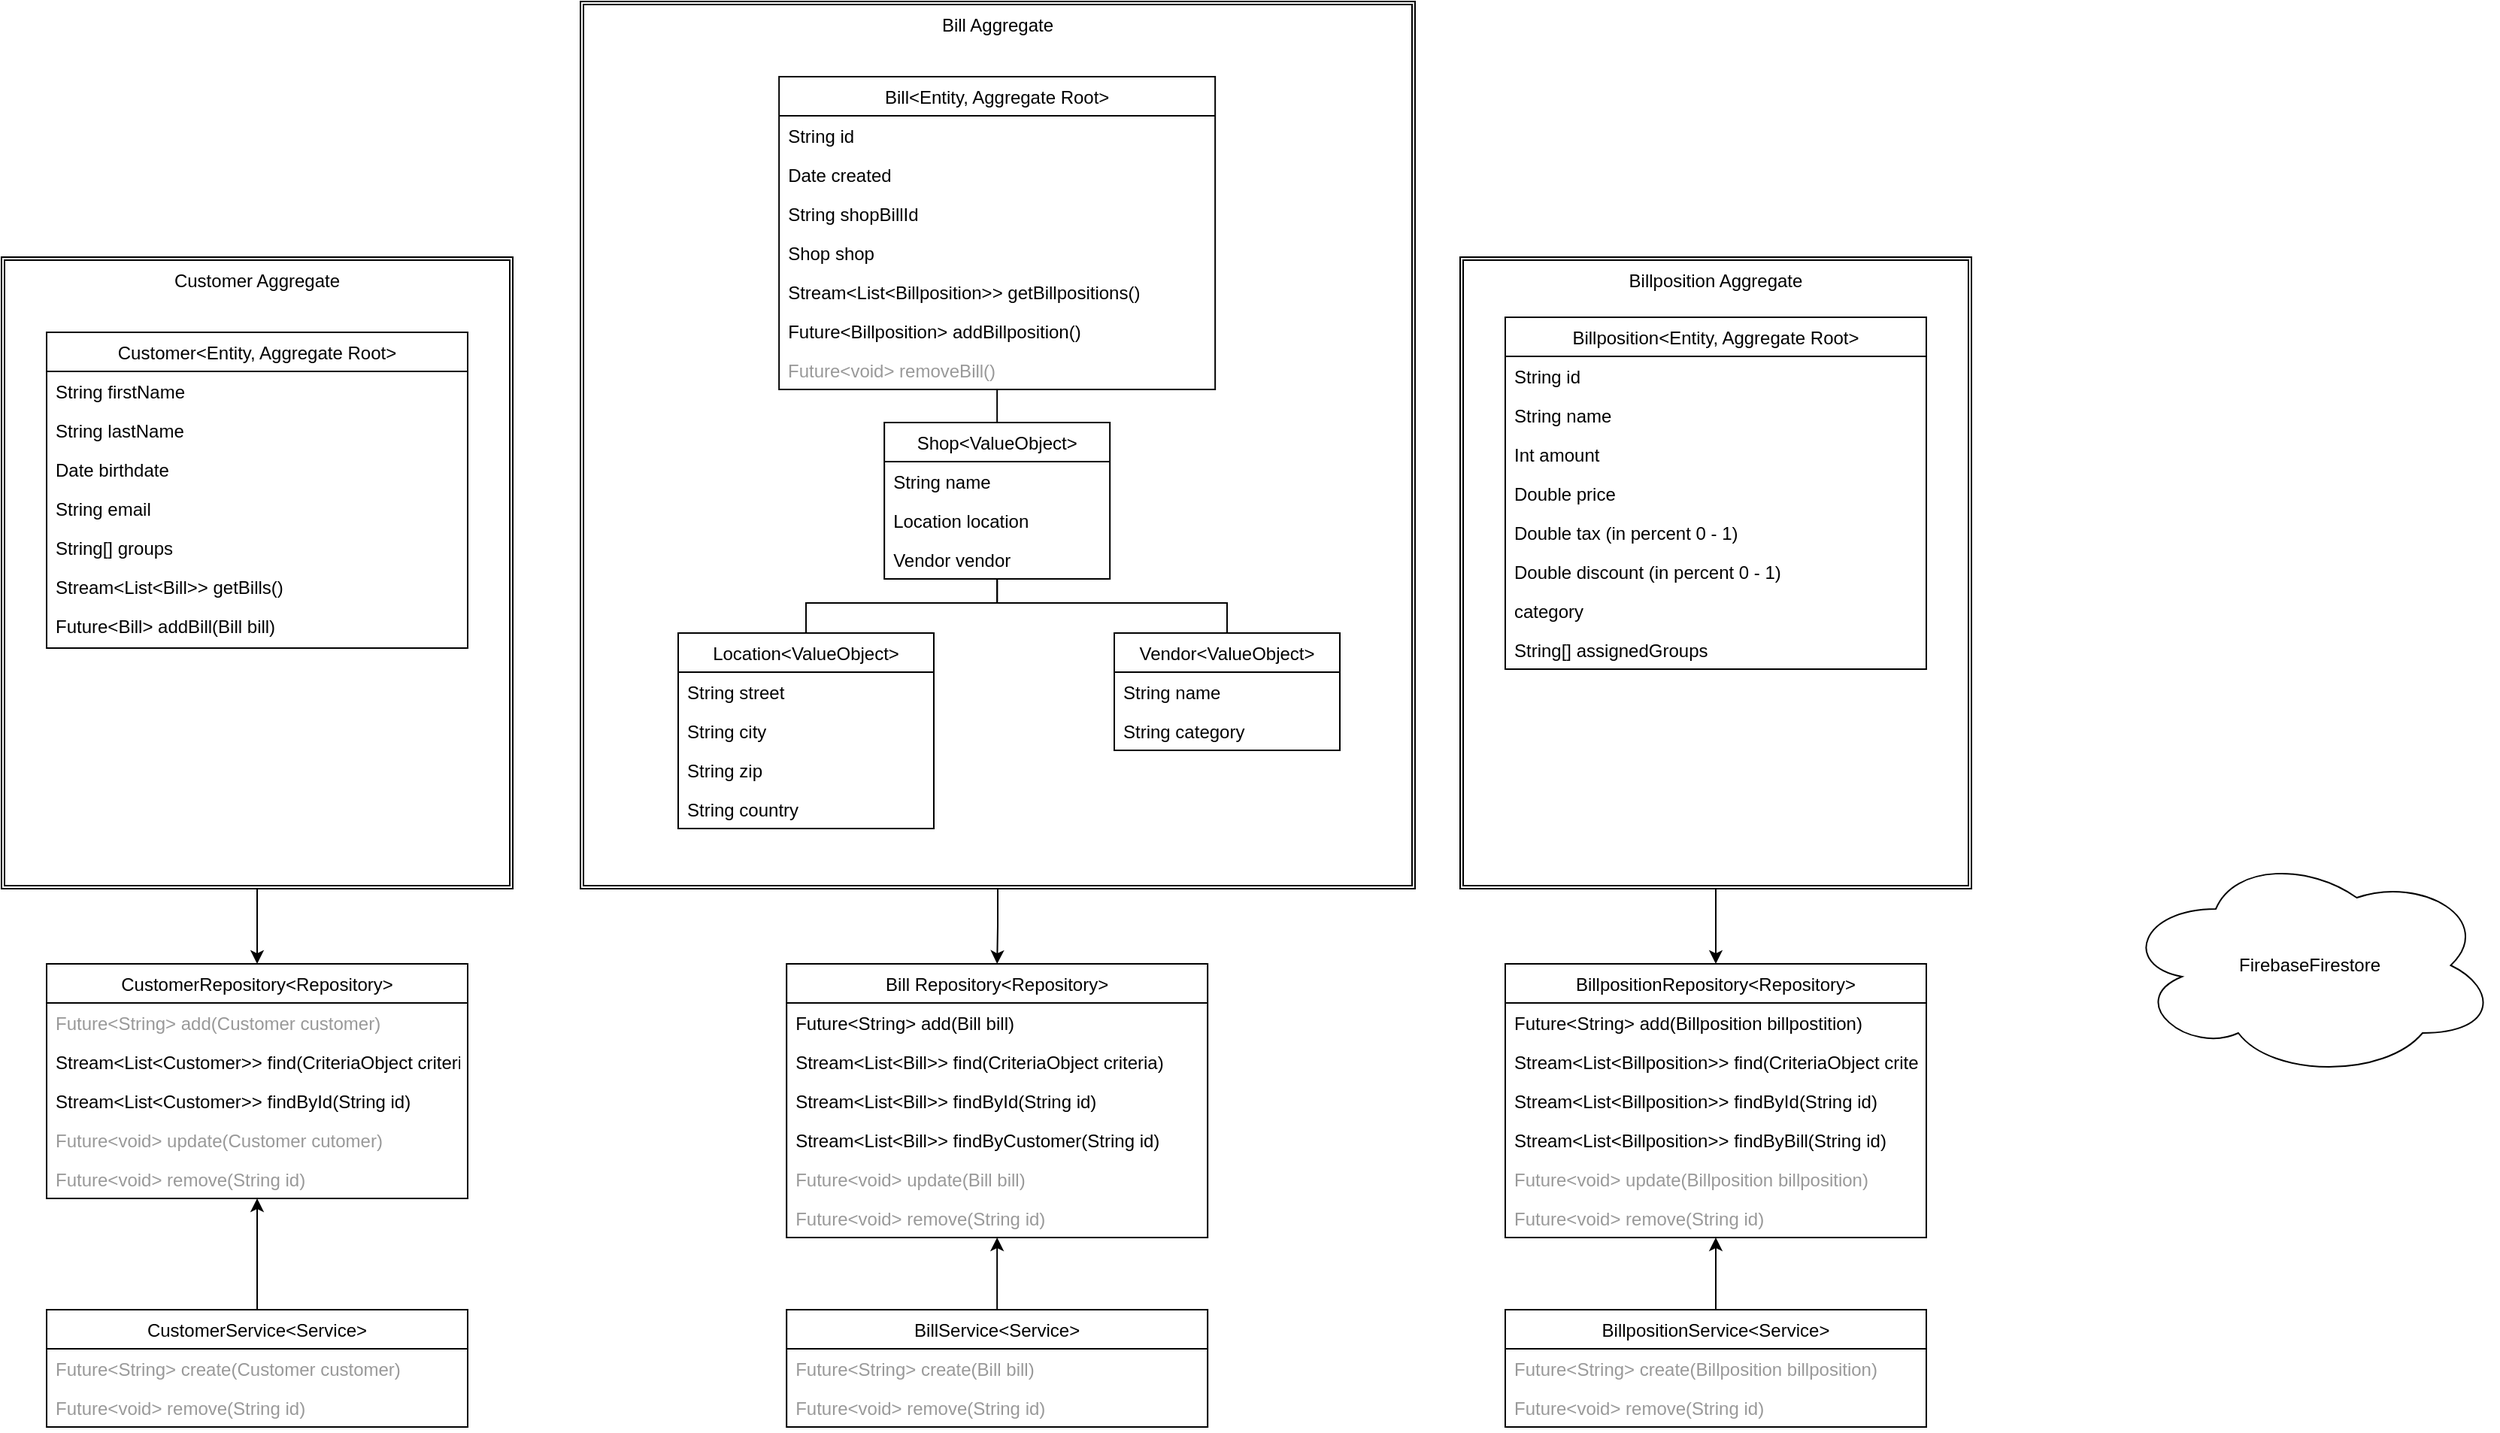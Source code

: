 <mxfile version="13.10.0" type="embed">
    <diagram id="IJSBEJnYF6t2t07DsjRq" name="Page-1">
        <mxGraphModel dx="1148" dy="1488" grid="1" gridSize="10" guides="1" tooltips="1" connect="1" arrows="1" fold="1" page="1" pageScale="1" pageWidth="1169" pageHeight="827" math="0" shadow="0">
            <root>
                <mxCell id="0"/>
                <mxCell id="1" parent="0"/>
                <mxCell id="71" style="edgeStyle=orthogonalEdgeStyle;rounded=0;orthogonalLoop=1;jettySize=auto;html=1;" parent="1" source="60" target="50" edge="1">
                    <mxGeometry relative="1" as="geometry"/>
                </mxCell>
                <mxCell id="60" value="Billposition Aggregate" style="shape=ext;double=1;rounded=0;whiteSpace=wrap;html=1;verticalAlign=top;" parent="1" vertex="1">
                    <mxGeometry x="1610" y="80" width="340" height="420" as="geometry"/>
                </mxCell>
                <mxCell id="70" style="edgeStyle=orthogonalEdgeStyle;rounded=0;orthogonalLoop=1;jettySize=auto;html=1;" parent="1" source="59" target="41" edge="1">
                    <mxGeometry relative="1" as="geometry"/>
                </mxCell>
                <mxCell id="59" value="Bill Aggregate" style="shape=ext;double=1;rounded=0;whiteSpace=wrap;html=1;verticalAlign=top;" parent="1" vertex="1">
                    <mxGeometry x="1025" y="-90" width="555" height="590" as="geometry"/>
                </mxCell>
                <mxCell id="69" style="edgeStyle=orthogonalEdgeStyle;rounded=0;orthogonalLoop=1;jettySize=auto;html=1;" parent="1" source="58" target="23" edge="1">
                    <mxGeometry relative="1" as="geometry"/>
                </mxCell>
                <mxCell id="58" value="Customer Aggregate" style="shape=ext;double=1;rounded=0;whiteSpace=wrap;html=1;verticalAlign=top;" parent="1" vertex="1">
                    <mxGeometry x="640" y="80" width="340" height="420" as="geometry"/>
                </mxCell>
                <mxCell id="2" value="Customer&lt;Entity, Aggregate Root&gt;" style="swimlane;fontStyle=0;childLayout=stackLayout;horizontal=1;startSize=26;fillColor=none;horizontalStack=0;resizeParent=1;resizeParentMax=0;resizeLast=0;collapsible=1;marginBottom=0;" parent="1" vertex="1">
                    <mxGeometry x="670" y="130" width="280" height="210" as="geometry"/>
                </mxCell>
                <mxCell id="3" value="String firstName" style="text;strokeColor=none;fillColor=none;align=left;verticalAlign=top;spacingLeft=4;spacingRight=4;overflow=hidden;rotatable=0;points=[[0,0.5],[1,0.5]];portConstraint=eastwest;" parent="2" vertex="1">
                    <mxGeometry y="26" width="280" height="26" as="geometry"/>
                </mxCell>
                <mxCell id="4" value="String lastName" style="text;strokeColor=none;fillColor=none;align=left;verticalAlign=top;spacingLeft=4;spacingRight=4;overflow=hidden;rotatable=0;points=[[0,0.5],[1,0.5]];portConstraint=eastwest;" parent="2" vertex="1">
                    <mxGeometry y="52" width="280" height="26" as="geometry"/>
                </mxCell>
                <mxCell id="5" value="Date birthdate" style="text;strokeColor=none;fillColor=none;align=left;verticalAlign=top;spacingLeft=4;spacingRight=4;overflow=hidden;rotatable=0;points=[[0,0.5],[1,0.5]];portConstraint=eastwest;" parent="2" vertex="1">
                    <mxGeometry y="78" width="280" height="26" as="geometry"/>
                </mxCell>
                <mxCell id="14" value="String email" style="text;strokeColor=none;fillColor=none;align=left;verticalAlign=top;spacingLeft=4;spacingRight=4;overflow=hidden;rotatable=0;points=[[0,0.5],[1,0.5]];portConstraint=eastwest;" parent="2" vertex="1">
                    <mxGeometry y="104" width="280" height="26" as="geometry"/>
                </mxCell>
                <mxCell id="16" value="String[] groups" style="text;strokeColor=none;fillColor=none;align=left;verticalAlign=top;spacingLeft=4;spacingRight=4;overflow=hidden;rotatable=0;points=[[0,0.5],[1,0.5]];portConstraint=eastwest;" parent="2" vertex="1">
                    <mxGeometry y="130" width="280" height="26" as="geometry"/>
                </mxCell>
                <mxCell id="62" value="Stream&lt;List&lt;Bill&gt;&gt; getBills()" style="text;strokeColor=none;fillColor=none;align=left;verticalAlign=top;spacingLeft=4;spacingRight=4;overflow=hidden;rotatable=0;points=[[0,0.5],[1,0.5]];portConstraint=eastwest;" parent="2" vertex="1">
                    <mxGeometry y="156" width="280" height="26" as="geometry"/>
                </mxCell>
                <mxCell id="64" value="Future&lt;Bill&gt; addBill(Bill bill)" style="text;strokeColor=none;fillColor=none;align=left;verticalAlign=top;spacingLeft=4;spacingRight=4;overflow=hidden;rotatable=0;points=[[0,0.5],[1,0.5]];portConstraint=eastwest;" parent="2" vertex="1">
                    <mxGeometry y="182" width="280" height="28" as="geometry"/>
                </mxCell>
                <mxCell id="6" value="Bill&lt;Entity, Aggregate Root&gt;" style="swimlane;fontStyle=0;childLayout=stackLayout;horizontal=1;startSize=26;fillColor=none;horizontalStack=0;resizeParent=1;resizeParentMax=0;resizeLast=0;collapsible=1;marginBottom=0;" parent="1" vertex="1">
                    <mxGeometry x="1157.08" y="-40" width="290" height="208" as="geometry"/>
                </mxCell>
                <mxCell id="7" value="String id" style="text;strokeColor=none;fillColor=none;align=left;verticalAlign=top;spacingLeft=4;spacingRight=4;overflow=hidden;rotatable=0;points=[[0,0.5],[1,0.5]];portConstraint=eastwest;" parent="6" vertex="1">
                    <mxGeometry y="26" width="290" height="26" as="geometry"/>
                </mxCell>
                <mxCell id="8" value="Date created" style="text;strokeColor=none;fillColor=none;align=left;verticalAlign=top;spacingLeft=4;spacingRight=4;overflow=hidden;rotatable=0;points=[[0,0.5],[1,0.5]];portConstraint=eastwest;" parent="6" vertex="1">
                    <mxGeometry y="52" width="290" height="26" as="geometry"/>
                </mxCell>
                <mxCell id="9" value="String shopBillId" style="text;strokeColor=none;fillColor=none;align=left;verticalAlign=top;spacingLeft=4;spacingRight=4;overflow=hidden;rotatable=0;points=[[0,0.5],[1,0.5]];portConstraint=eastwest;" parent="6" vertex="1">
                    <mxGeometry y="78" width="290" height="26" as="geometry"/>
                </mxCell>
                <mxCell id="113" value="Shop shop" style="text;strokeColor=none;fillColor=none;align=left;verticalAlign=top;spacingLeft=4;spacingRight=4;overflow=hidden;rotatable=0;points=[[0,0.5],[1,0.5]];portConstraint=eastwest;" vertex="1" parent="6">
                    <mxGeometry y="104" width="290" height="26" as="geometry"/>
                </mxCell>
                <mxCell id="63" value="Stream&lt;List&lt;Billposition&gt;&gt; getBillpositions()" style="text;strokeColor=none;fillColor=none;align=left;verticalAlign=top;spacingLeft=4;spacingRight=4;overflow=hidden;rotatable=0;points=[[0,0.5],[1,0.5]];portConstraint=eastwest;" parent="6" vertex="1">
                    <mxGeometry y="130" width="290" height="26" as="geometry"/>
                </mxCell>
                <mxCell id="67" value="Future&lt;Billposition&gt; addBillposition()" style="text;strokeColor=none;fillColor=none;align=left;verticalAlign=top;spacingLeft=4;spacingRight=4;overflow=hidden;rotatable=0;points=[[0,0.5],[1,0.5]];portConstraint=eastwest;" parent="6" vertex="1">
                    <mxGeometry y="156" width="290" height="26" as="geometry"/>
                </mxCell>
                <mxCell id="66" value="&lt;font color=&quot;#999999&quot;&gt;Future&amp;lt;void&amp;gt; removeBill()&lt;/font&gt;" style="text;fillColor=none;align=left;verticalAlign=top;spacingLeft=4;spacingRight=4;overflow=hidden;rotatable=0;points=[[0,0.5],[1,0.5]];portConstraint=eastwest;fontStyle=0;html=1;horizontal=1;" parent="6" vertex="1">
                    <mxGeometry y="182" width="290" height="26" as="geometry"/>
                </mxCell>
                <mxCell id="10" value="Billposition&lt;Entity, Aggregate Root&gt;" style="swimlane;fontStyle=0;childLayout=stackLayout;horizontal=1;startSize=26;fillColor=none;horizontalStack=0;resizeParent=1;resizeParentMax=0;resizeLast=0;collapsible=1;marginBottom=0;" parent="1" vertex="1">
                    <mxGeometry x="1640" y="120" width="280" height="234" as="geometry"/>
                </mxCell>
                <mxCell id="11" value="String id" style="text;strokeColor=none;fillColor=none;align=left;verticalAlign=top;spacingLeft=4;spacingRight=4;overflow=hidden;rotatable=0;points=[[0,0.5],[1,0.5]];portConstraint=eastwest;" parent="10" vertex="1">
                    <mxGeometry y="26" width="280" height="26" as="geometry"/>
                </mxCell>
                <mxCell id="12" value="String name" style="text;strokeColor=none;fillColor=none;align=left;verticalAlign=top;spacingLeft=4;spacingRight=4;overflow=hidden;rotatable=0;points=[[0,0.5],[1,0.5]];portConstraint=eastwest;" parent="10" vertex="1">
                    <mxGeometry y="52" width="280" height="26" as="geometry"/>
                </mxCell>
                <mxCell id="13" value="Int amount" style="text;strokeColor=none;fillColor=none;align=left;verticalAlign=top;spacingLeft=4;spacingRight=4;overflow=hidden;rotatable=0;points=[[0,0.5],[1,0.5]];portConstraint=eastwest;" parent="10" vertex="1">
                    <mxGeometry y="78" width="280" height="26" as="geometry"/>
                </mxCell>
                <mxCell id="17" value="Double price" style="text;strokeColor=none;fillColor=none;align=left;verticalAlign=top;spacingLeft=4;spacingRight=4;overflow=hidden;rotatable=0;points=[[0,0.5],[1,0.5]];portConstraint=eastwest;" parent="10" vertex="1">
                    <mxGeometry y="104" width="280" height="26" as="geometry"/>
                </mxCell>
                <mxCell id="18" value="Double tax (in percent 0 - 1)" style="text;strokeColor=none;fillColor=none;align=left;verticalAlign=top;spacingLeft=4;spacingRight=4;overflow=hidden;rotatable=0;points=[[0,0.5],[1,0.5]];portConstraint=eastwest;" parent="10" vertex="1">
                    <mxGeometry y="130" width="280" height="26" as="geometry"/>
                </mxCell>
                <mxCell id="19" value="Double discount (in percent 0 - 1)" style="text;strokeColor=none;fillColor=none;align=left;verticalAlign=top;spacingLeft=4;spacingRight=4;overflow=hidden;rotatable=0;points=[[0,0.5],[1,0.5]];portConstraint=eastwest;" parent="10" vertex="1">
                    <mxGeometry y="156" width="280" height="26" as="geometry"/>
                </mxCell>
                <mxCell id="21" value="category" style="text;strokeColor=none;fillColor=none;align=left;verticalAlign=top;spacingLeft=4;spacingRight=4;overflow=hidden;rotatable=0;points=[[0,0.5],[1,0.5]];portConstraint=eastwest;" parent="10" vertex="1">
                    <mxGeometry y="182" width="280" height="26" as="geometry"/>
                </mxCell>
                <mxCell id="68" value="String[] assignedGroups" style="text;strokeColor=none;fillColor=none;align=left;verticalAlign=top;spacingLeft=4;spacingRight=4;overflow=hidden;rotatable=0;points=[[0,0.5],[1,0.5]];portConstraint=eastwest;" parent="10" vertex="1">
                    <mxGeometry y="208" width="280" height="26" as="geometry"/>
                </mxCell>
                <mxCell id="23" value="CustomerRepository&lt;Repository&gt;" style="swimlane;fontStyle=0;childLayout=stackLayout;horizontal=1;startSize=26;fillColor=none;horizontalStack=0;resizeParent=1;resizeParentMax=0;resizeLast=0;collapsible=1;marginBottom=0;" parent="1" vertex="1">
                    <mxGeometry x="670" y="550" width="280" height="156" as="geometry"/>
                </mxCell>
                <mxCell id="24" value="Future&lt;String&gt; add(Customer customer) " style="text;strokeColor=none;fillColor=none;align=left;verticalAlign=top;spacingLeft=4;spacingRight=4;overflow=hidden;rotatable=0;points=[[0,0.5],[1,0.5]];portConstraint=eastwest;fontColor=#999999;" parent="23" vertex="1">
                    <mxGeometry y="26" width="280" height="26" as="geometry"/>
                </mxCell>
                <mxCell id="25" value="Stream&lt;List&lt;Customer&gt;&gt; find(CriteriaObject criteria)" style="text;strokeColor=none;fillColor=none;align=left;verticalAlign=top;spacingLeft=4;spacingRight=4;overflow=hidden;rotatable=0;points=[[0,0.5],[1,0.5]];portConstraint=eastwest;" parent="23" vertex="1">
                    <mxGeometry y="52" width="280" height="26" as="geometry"/>
                </mxCell>
                <mxCell id="26" value="Stream&lt;List&lt;Customer&gt;&gt; findById(String id)" style="text;strokeColor=none;fillColor=none;align=left;verticalAlign=top;spacingLeft=4;spacingRight=4;overflow=hidden;rotatable=0;points=[[0,0.5],[1,0.5]];portConstraint=eastwest;" parent="23" vertex="1">
                    <mxGeometry y="78" width="280" height="26" as="geometry"/>
                </mxCell>
                <mxCell id="27" style="edgeStyle=orthogonalEdgeStyle;rounded=0;orthogonalLoop=1;jettySize=auto;html=1;exitX=1;exitY=0.5;exitDx=0;exitDy=0;" parent="23" source="25" target="25" edge="1">
                    <mxGeometry relative="1" as="geometry"/>
                </mxCell>
                <mxCell id="38" value="Future&lt;void&gt; update(Customer cutomer)" style="text;strokeColor=none;fillColor=none;align=left;verticalAlign=top;spacingLeft=4;spacingRight=4;overflow=hidden;rotatable=0;points=[[0,0.5],[1,0.5]];portConstraint=eastwest;fontColor=#999999;" parent="23" vertex="1">
                    <mxGeometry y="104" width="280" height="26" as="geometry"/>
                </mxCell>
                <mxCell id="39" value="Future&lt;void&gt; remove(String id)" style="text;strokeColor=none;fillColor=none;align=left;verticalAlign=top;spacingLeft=4;spacingRight=4;overflow=hidden;rotatable=0;points=[[0,0.5],[1,0.5]];portConstraint=eastwest;fontColor=#999999;" parent="23" vertex="1">
                    <mxGeometry y="130" width="280" height="26" as="geometry"/>
                </mxCell>
                <mxCell id="41" value="Bill Repository&lt;Repository&gt;" style="swimlane;fontStyle=0;childLayout=stackLayout;horizontal=1;startSize=26;fillColor=none;horizontalStack=0;resizeParent=1;resizeParentMax=0;resizeLast=0;collapsible=1;marginBottom=0;" parent="1" vertex="1">
                    <mxGeometry x="1162.08" y="550" width="280" height="182" as="geometry"/>
                </mxCell>
                <mxCell id="42" value="Future&lt;String&gt; add(Bill bill) " style="text;strokeColor=none;fillColor=none;align=left;verticalAlign=top;spacingLeft=4;spacingRight=4;overflow=hidden;rotatable=0;points=[[0,0.5],[1,0.5]];portConstraint=eastwest;" parent="41" vertex="1">
                    <mxGeometry y="26" width="280" height="26" as="geometry"/>
                </mxCell>
                <mxCell id="43" value="Stream&lt;List&lt;Bill&gt;&gt; find(CriteriaObject criteria)" style="text;strokeColor=none;fillColor=none;align=left;verticalAlign=top;spacingLeft=4;spacingRight=4;overflow=hidden;rotatable=0;points=[[0,0.5],[1,0.5]];portConstraint=eastwest;" parent="41" vertex="1">
                    <mxGeometry y="52" width="280" height="26" as="geometry"/>
                </mxCell>
                <mxCell id="44" value="Stream&lt;List&lt;Bill&gt;&gt; findById(String id)" style="text;strokeColor=none;fillColor=none;align=left;verticalAlign=top;spacingLeft=4;spacingRight=4;overflow=hidden;rotatable=0;points=[[0,0.5],[1,0.5]];portConstraint=eastwest;" parent="41" vertex="1">
                    <mxGeometry y="78" width="280" height="26" as="geometry"/>
                </mxCell>
                <mxCell id="45" style="edgeStyle=orthogonalEdgeStyle;rounded=0;orthogonalLoop=1;jettySize=auto;html=1;exitX=1;exitY=0.5;exitDx=0;exitDy=0;" parent="41" source="43" target="43" edge="1">
                    <mxGeometry relative="1" as="geometry"/>
                </mxCell>
                <mxCell id="49" value="Stream&lt;List&lt;Bill&gt;&gt; findByCustomer(String id)" style="text;strokeColor=none;fillColor=none;align=left;verticalAlign=top;spacingLeft=4;spacingRight=4;overflow=hidden;rotatable=0;points=[[0,0.5],[1,0.5]];portConstraint=eastwest;" parent="41" vertex="1">
                    <mxGeometry y="104" width="280" height="26" as="geometry"/>
                </mxCell>
                <mxCell id="46" value="Future&lt;void&gt; update(Bill bill)" style="text;strokeColor=none;fillColor=none;align=left;verticalAlign=top;spacingLeft=4;spacingRight=4;overflow=hidden;rotatable=0;points=[[0,0.5],[1,0.5]];portConstraint=eastwest;fontColor=#999999;" parent="41" vertex="1">
                    <mxGeometry y="130" width="280" height="26" as="geometry"/>
                </mxCell>
                <mxCell id="47" value="Future&lt;void&gt; remove(String id)" style="text;strokeColor=none;fillColor=none;align=left;verticalAlign=top;spacingLeft=4;spacingRight=4;overflow=hidden;rotatable=0;points=[[0,0.5],[1,0.5]];portConstraint=eastwest;fontColor=#999999;" parent="41" vertex="1">
                    <mxGeometry y="156" width="280" height="26" as="geometry"/>
                </mxCell>
                <mxCell id="50" value="BillpositionRepository&lt;Repository&gt;" style="swimlane;fontStyle=0;childLayout=stackLayout;horizontal=1;startSize=26;fillColor=none;horizontalStack=0;resizeParent=1;resizeParentMax=0;resizeLast=0;collapsible=1;marginBottom=0;" parent="1" vertex="1">
                    <mxGeometry x="1640" y="550" width="280" height="182" as="geometry"/>
                </mxCell>
                <mxCell id="51" value="Future&lt;String&gt; add(Billposition billpostition) " style="text;strokeColor=none;fillColor=none;align=left;verticalAlign=top;spacingLeft=4;spacingRight=4;overflow=hidden;rotatable=0;points=[[0,0.5],[1,0.5]];portConstraint=eastwest;" parent="50" vertex="1">
                    <mxGeometry y="26" width="280" height="26" as="geometry"/>
                </mxCell>
                <mxCell id="52" value="Stream&lt;List&lt;Billposition&gt;&gt; find(CriteriaObject criteria)" style="text;strokeColor=none;fillColor=none;align=left;verticalAlign=top;spacingLeft=4;spacingRight=4;overflow=hidden;rotatable=0;points=[[0,0.5],[1,0.5]];portConstraint=eastwest;" parent="50" vertex="1">
                    <mxGeometry y="52" width="280" height="26" as="geometry"/>
                </mxCell>
                <mxCell id="53" value="Stream&lt;List&lt;Billposition&gt;&gt; findById(String id)" style="text;strokeColor=none;fillColor=none;align=left;verticalAlign=top;spacingLeft=4;spacingRight=4;overflow=hidden;rotatable=0;points=[[0,0.5],[1,0.5]];portConstraint=eastwest;" parent="50" vertex="1">
                    <mxGeometry y="78" width="280" height="26" as="geometry"/>
                </mxCell>
                <mxCell id="54" style="edgeStyle=orthogonalEdgeStyle;rounded=0;orthogonalLoop=1;jettySize=auto;html=1;exitX=1;exitY=0.5;exitDx=0;exitDy=0;" parent="50" source="52" target="52" edge="1">
                    <mxGeometry relative="1" as="geometry"/>
                </mxCell>
                <mxCell id="55" value="Stream&lt;List&lt;Billposition&gt;&gt; findByBill(String id)" style="text;strokeColor=none;fillColor=none;align=left;verticalAlign=top;spacingLeft=4;spacingRight=4;overflow=hidden;rotatable=0;points=[[0,0.5],[1,0.5]];portConstraint=eastwest;" parent="50" vertex="1">
                    <mxGeometry y="104" width="280" height="26" as="geometry"/>
                </mxCell>
                <mxCell id="56" value="Future&lt;void&gt; update(Billposition billposition)" style="text;strokeColor=none;fillColor=none;align=left;verticalAlign=top;spacingLeft=4;spacingRight=4;overflow=hidden;rotatable=0;points=[[0,0.5],[1,0.5]];portConstraint=eastwest;fontColor=#999999;" parent="50" vertex="1">
                    <mxGeometry y="130" width="280" height="26" as="geometry"/>
                </mxCell>
                <mxCell id="57" value="Future&lt;void&gt; remove(String id)" style="text;strokeColor=none;fillColor=none;align=left;verticalAlign=top;spacingLeft=4;spacingRight=4;overflow=hidden;rotatable=0;points=[[0,0.5],[1,0.5]];portConstraint=eastwest;fontColor=#999999;" parent="50" vertex="1">
                    <mxGeometry y="156" width="280" height="26" as="geometry"/>
                </mxCell>
                <mxCell id="61" value="FirebaseFirestore" style="ellipse;shape=cloud;whiteSpace=wrap;html=1;" parent="1" vertex="1">
                    <mxGeometry x="2050" y="476" width="250" height="150" as="geometry"/>
                </mxCell>
                <mxCell id="91" style="edgeStyle=orthogonalEdgeStyle;rounded=0;orthogonalLoop=1;jettySize=auto;html=1;" parent="1" source="72" target="23" edge="1">
                    <mxGeometry relative="1" as="geometry"/>
                </mxCell>
                <mxCell id="72" value="CustomerService&lt;Service&gt;" style="swimlane;fontStyle=0;childLayout=stackLayout;horizontal=1;startSize=26;fillColor=none;horizontalStack=0;resizeParent=1;resizeParentMax=0;resizeLast=0;collapsible=1;marginBottom=0;" parent="1" vertex="1">
                    <mxGeometry x="670" y="780" width="280" height="78" as="geometry"/>
                </mxCell>
                <mxCell id="73" value="Future&lt;String&gt; create(Customer customer) " style="text;strokeColor=none;fillColor=none;align=left;verticalAlign=top;spacingLeft=4;spacingRight=4;overflow=hidden;rotatable=0;points=[[0,0.5],[1,0.5]];portConstraint=eastwest;fontColor=#999999;" parent="72" vertex="1">
                    <mxGeometry y="26" width="280" height="26" as="geometry"/>
                </mxCell>
                <mxCell id="76" style="edgeStyle=orthogonalEdgeStyle;rounded=0;orthogonalLoop=1;jettySize=auto;html=1;exitX=1;exitY=0.5;exitDx=0;exitDy=0;" parent="72" edge="1">
                    <mxGeometry relative="1" as="geometry">
                        <mxPoint x="280" y="65.0" as="sourcePoint"/>
                        <mxPoint x="280" y="65.0" as="targetPoint"/>
                    </mxGeometry>
                </mxCell>
                <mxCell id="89" value="Future&lt;void&gt; remove(String id) " style="text;strokeColor=none;fillColor=none;align=left;verticalAlign=top;spacingLeft=4;spacingRight=4;overflow=hidden;rotatable=0;points=[[0,0.5],[1,0.5]];portConstraint=eastwest;fontColor=#999999;" parent="72" vertex="1">
                    <mxGeometry y="52" width="280" height="26" as="geometry"/>
                </mxCell>
                <mxCell id="92" style="edgeStyle=orthogonalEdgeStyle;rounded=0;orthogonalLoop=1;jettySize=auto;html=1;" parent="1" source="82" target="41" edge="1">
                    <mxGeometry relative="1" as="geometry"/>
                </mxCell>
                <mxCell id="82" value="BillService&lt;Service&gt;" style="swimlane;fontStyle=0;childLayout=stackLayout;horizontal=1;startSize=26;fillColor=none;horizontalStack=0;resizeParent=1;resizeParentMax=0;resizeLast=0;collapsible=1;marginBottom=0;" parent="1" vertex="1">
                    <mxGeometry x="1162.08" y="780" width="280" height="78" as="geometry"/>
                </mxCell>
                <mxCell id="83" value="Future&lt;String&gt; create(Bill bill) " style="text;strokeColor=none;fillColor=none;align=left;verticalAlign=top;spacingLeft=4;spacingRight=4;overflow=hidden;rotatable=0;points=[[0,0.5],[1,0.5]];portConstraint=eastwest;fontColor=#999999;" parent="82" vertex="1">
                    <mxGeometry y="26" width="280" height="26" as="geometry"/>
                </mxCell>
                <mxCell id="84" style="edgeStyle=orthogonalEdgeStyle;rounded=0;orthogonalLoop=1;jettySize=auto;html=1;exitX=1;exitY=0.5;exitDx=0;exitDy=0;" parent="82" edge="1">
                    <mxGeometry relative="1" as="geometry">
                        <mxPoint x="280" y="65.0" as="sourcePoint"/>
                        <mxPoint x="280" y="65.0" as="targetPoint"/>
                    </mxGeometry>
                </mxCell>
                <mxCell id="88" value="Future&lt;void&gt; remove(String id) " style="text;strokeColor=none;fillColor=none;align=left;verticalAlign=top;spacingLeft=4;spacingRight=4;overflow=hidden;rotatable=0;points=[[0,0.5],[1,0.5]];portConstraint=eastwest;fontColor=#999999;" parent="82" vertex="1">
                    <mxGeometry y="52" width="280" height="26" as="geometry"/>
                </mxCell>
                <mxCell id="93" style="edgeStyle=orthogonalEdgeStyle;rounded=0;orthogonalLoop=1;jettySize=auto;html=1;" parent="1" source="85" target="50" edge="1">
                    <mxGeometry relative="1" as="geometry"/>
                </mxCell>
                <mxCell id="85" value="BillpositionService&lt;Service&gt;" style="swimlane;fontStyle=0;childLayout=stackLayout;horizontal=1;startSize=26;fillColor=none;horizontalStack=0;resizeParent=1;resizeParentMax=0;resizeLast=0;collapsible=1;marginBottom=0;" parent="1" vertex="1">
                    <mxGeometry x="1640" y="780" width="280" height="78" as="geometry"/>
                </mxCell>
                <mxCell id="86" value="Future&lt;String&gt; create(Billposition billposition) " style="text;strokeColor=none;fillColor=none;align=left;verticalAlign=top;spacingLeft=4;spacingRight=4;overflow=hidden;rotatable=0;points=[[0,0.5],[1,0.5]];portConstraint=eastwest;fontColor=#999999;" parent="85" vertex="1">
                    <mxGeometry y="26" width="280" height="26" as="geometry"/>
                </mxCell>
                <mxCell id="87" style="edgeStyle=orthogonalEdgeStyle;rounded=0;orthogonalLoop=1;jettySize=auto;html=1;exitX=1;exitY=0.5;exitDx=0;exitDy=0;" parent="85" edge="1">
                    <mxGeometry relative="1" as="geometry">
                        <mxPoint x="280" y="65.0" as="sourcePoint"/>
                        <mxPoint x="280" y="65.0" as="targetPoint"/>
                    </mxGeometry>
                </mxCell>
                <mxCell id="90" value="Future&lt;void&gt; remove(String id) " style="text;strokeColor=none;fillColor=none;align=left;verticalAlign=top;spacingLeft=4;spacingRight=4;overflow=hidden;rotatable=0;points=[[0,0.5],[1,0.5]];portConstraint=eastwest;fontColor=#999999;" parent="85" vertex="1">
                    <mxGeometry y="52" width="280" height="26" as="geometry"/>
                </mxCell>
                <mxCell id="115" style="edgeStyle=orthogonalEdgeStyle;rounded=0;orthogonalLoop=1;jettySize=auto;html=1;fontColor=#999999;endArrow=none;endFill=0;" edge="1" parent="1" source="95" target="103">
                    <mxGeometry relative="1" as="geometry">
                        <Array as="points">
                            <mxPoint x="1302" y="310"/>
                            <mxPoint x="1175" y="310"/>
                        </Array>
                    </mxGeometry>
                </mxCell>
                <mxCell id="116" style="edgeStyle=orthogonalEdgeStyle;rounded=0;orthogonalLoop=1;jettySize=auto;html=1;fontColor=#999999;endArrow=none;endFill=0;" edge="1" parent="1" source="95" target="108">
                    <mxGeometry relative="1" as="geometry">
                        <Array as="points">
                            <mxPoint x="1302" y="310"/>
                            <mxPoint x="1455" y="310"/>
                        </Array>
                    </mxGeometry>
                </mxCell>
                <mxCell id="95" value="Shop&lt;ValueObject&gt;" style="swimlane;fontStyle=0;childLayout=stackLayout;horizontal=1;startSize=26;fillColor=none;horizontalStack=0;resizeParent=1;resizeParentMax=0;resizeLast=0;collapsible=1;marginBottom=0;" vertex="1" parent="1">
                    <mxGeometry x="1227.08" y="190" width="150" height="104" as="geometry"/>
                </mxCell>
                <mxCell id="96" value="String name" style="text;strokeColor=none;fillColor=none;align=left;verticalAlign=top;spacingLeft=4;spacingRight=4;overflow=hidden;rotatable=0;points=[[0,0.5],[1,0.5]];portConstraint=eastwest;" vertex="1" parent="95">
                    <mxGeometry y="26" width="150" height="26" as="geometry"/>
                </mxCell>
                <mxCell id="97" value="Location location" style="text;strokeColor=none;fillColor=none;align=left;verticalAlign=top;spacingLeft=4;spacingRight=4;overflow=hidden;rotatable=0;points=[[0,0.5],[1,0.5]];portConstraint=eastwest;" vertex="1" parent="95">
                    <mxGeometry y="52" width="150" height="26" as="geometry"/>
                </mxCell>
                <mxCell id="102" value="Vendor vendor" style="text;strokeColor=none;fillColor=none;align=left;verticalAlign=top;spacingLeft=4;spacingRight=4;overflow=hidden;rotatable=0;points=[[0,0.5],[1,0.5]];portConstraint=eastwest;" vertex="1" parent="95">
                    <mxGeometry y="78" width="150" height="26" as="geometry"/>
                </mxCell>
                <mxCell id="103" value="Location&lt;ValueObject&gt;" style="swimlane;fontStyle=0;childLayout=stackLayout;horizontal=1;startSize=26;fillColor=none;horizontalStack=0;resizeParent=1;resizeParentMax=0;resizeLast=0;collapsible=1;marginBottom=0;" vertex="1" parent="1">
                    <mxGeometry x="1090" y="330" width="170" height="130" as="geometry"/>
                </mxCell>
                <mxCell id="104" value="String street" style="text;strokeColor=none;fillColor=none;align=left;verticalAlign=top;spacingLeft=4;spacingRight=4;overflow=hidden;rotatable=0;points=[[0,0.5],[1,0.5]];portConstraint=eastwest;" vertex="1" parent="103">
                    <mxGeometry y="26" width="170" height="26" as="geometry"/>
                </mxCell>
                <mxCell id="105" value="String city" style="text;strokeColor=none;fillColor=none;align=left;verticalAlign=top;spacingLeft=4;spacingRight=4;overflow=hidden;rotatable=0;points=[[0,0.5],[1,0.5]];portConstraint=eastwest;" vertex="1" parent="103">
                    <mxGeometry y="52" width="170" height="26" as="geometry"/>
                </mxCell>
                <mxCell id="106" value="String zip" style="text;strokeColor=none;fillColor=none;align=left;verticalAlign=top;spacingLeft=4;spacingRight=4;overflow=hidden;rotatable=0;points=[[0,0.5],[1,0.5]];portConstraint=eastwest;" vertex="1" parent="103">
                    <mxGeometry y="78" width="170" height="26" as="geometry"/>
                </mxCell>
                <mxCell id="107" value="String country" style="text;strokeColor=none;fillColor=none;align=left;verticalAlign=top;spacingLeft=4;spacingRight=4;overflow=hidden;rotatable=0;points=[[0,0.5],[1,0.5]];portConstraint=eastwest;" vertex="1" parent="103">
                    <mxGeometry y="104" width="170" height="26" as="geometry"/>
                </mxCell>
                <mxCell id="108" value="Vendor&lt;ValueObject&gt;" style="swimlane;fontStyle=0;childLayout=stackLayout;horizontal=1;startSize=26;fillColor=none;horizontalStack=0;resizeParent=1;resizeParentMax=0;resizeLast=0;collapsible=1;marginBottom=0;" vertex="1" parent="1">
                    <mxGeometry x="1380" y="330" width="150" height="78" as="geometry"/>
                </mxCell>
                <mxCell id="109" value="String name" style="text;strokeColor=none;fillColor=none;align=left;verticalAlign=top;spacingLeft=4;spacingRight=4;overflow=hidden;rotatable=0;points=[[0,0.5],[1,0.5]];portConstraint=eastwest;" vertex="1" parent="108">
                    <mxGeometry y="26" width="150" height="26" as="geometry"/>
                </mxCell>
                <mxCell id="110" value="String category" style="text;strokeColor=none;fillColor=none;align=left;verticalAlign=top;spacingLeft=4;spacingRight=4;overflow=hidden;rotatable=0;points=[[0,0.5],[1,0.5]];portConstraint=eastwest;" vertex="1" parent="108">
                    <mxGeometry y="52" width="150" height="26" as="geometry"/>
                </mxCell>
                <mxCell id="114" style="edgeStyle=orthogonalEdgeStyle;rounded=0;orthogonalLoop=1;jettySize=auto;html=1;fontColor=#999999;endArrow=none;endFill=0;" edge="1" parent="1" source="6" target="95">
                    <mxGeometry relative="1" as="geometry">
                        <Array as="points">
                            <mxPoint x="1302" y="190"/>
                            <mxPoint x="1302" y="190"/>
                        </Array>
                    </mxGeometry>
                </mxCell>
            </root>
        </mxGraphModel>
    </diagram>
</mxfile>